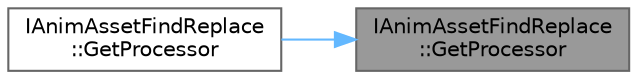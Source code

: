 digraph "IAnimAssetFindReplace::GetProcessor"
{
 // INTERACTIVE_SVG=YES
 // LATEX_PDF_SIZE
  bgcolor="transparent";
  edge [fontname=Helvetica,fontsize=10,labelfontname=Helvetica,labelfontsize=10];
  node [fontname=Helvetica,fontsize=10,shape=box,height=0.2,width=0.4];
  rankdir="RL";
  Node1 [id="Node000001",label="IAnimAssetFindReplace\l::GetProcessor",height=0.2,width=0.4,color="gray40", fillcolor="grey60", style="filled", fontcolor="black",tooltip="Gets the processor instance of the specified type."];
  Node1 -> Node2 [id="edge1_Node000001_Node000002",dir="back",color="steelblue1",style="solid",tooltip=" "];
  Node2 [id="Node000002",label="IAnimAssetFindReplace\l::GetProcessor",height=0.2,width=0.4,color="grey40", fillcolor="white", style="filled",URL="$d8/d4d/classIAnimAssetFindReplace.html#ae3fd88c94edbc55d6354e4d9d867243b",tooltip="Gets the processor instance of the specified type."];
}
